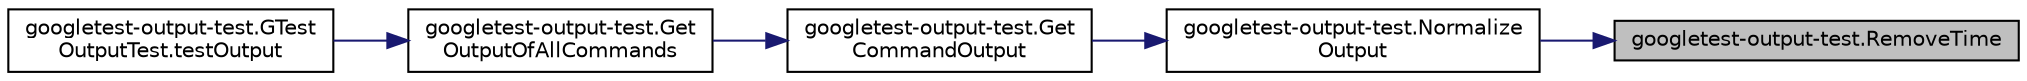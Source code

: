 digraph "googletest-output-test.RemoveTime"
{
 // LATEX_PDF_SIZE
  bgcolor="transparent";
  edge [fontname="Helvetica",fontsize="10",labelfontname="Helvetica",labelfontsize="10"];
  node [fontname="Helvetica",fontsize="10",shape=record];
  rankdir="RL";
  Node1 [label="googletest-output-test.RemoveTime",height=0.2,width=0.4,color="black", fillcolor="grey75", style="filled", fontcolor="black",tooltip=" "];
  Node1 -> Node2 [dir="back",color="midnightblue",fontsize="10",style="solid",fontname="Helvetica"];
  Node2 [label="googletest-output-test.Normalize\lOutput",height=0.2,width=0.4,color="black",URL="$namespacegoogletest-output-test.html#a34d8f4f0f5714a846af7a576fca906ea",tooltip=" "];
  Node2 -> Node3 [dir="back",color="midnightblue",fontsize="10",style="solid",fontname="Helvetica"];
  Node3 [label="googletest-output-test.Get\lCommandOutput",height=0.2,width=0.4,color="black",URL="$namespacegoogletest-output-test.html#ab1776de1dd70435fb1af39390bd7d4f3",tooltip=" "];
  Node3 -> Node4 [dir="back",color="midnightblue",fontsize="10",style="solid",fontname="Helvetica"];
  Node4 [label="googletest-output-test.Get\lOutputOfAllCommands",height=0.2,width=0.4,color="black",URL="$namespacegoogletest-output-test.html#a3f97b075a05d215e5f7d1c2b71973f78",tooltip=" "];
  Node4 -> Node5 [dir="back",color="midnightblue",fontsize="10",style="solid",fontname="Helvetica"];
  Node5 [label="googletest-output-test.GTest\lOutputTest.testOutput",height=0.2,width=0.4,color="black",URL="$classgoogletest-output-test_1_1GTestOutputTest.html#a4ab77925377e6c837d33f07960a31212",tooltip=" "];
}
